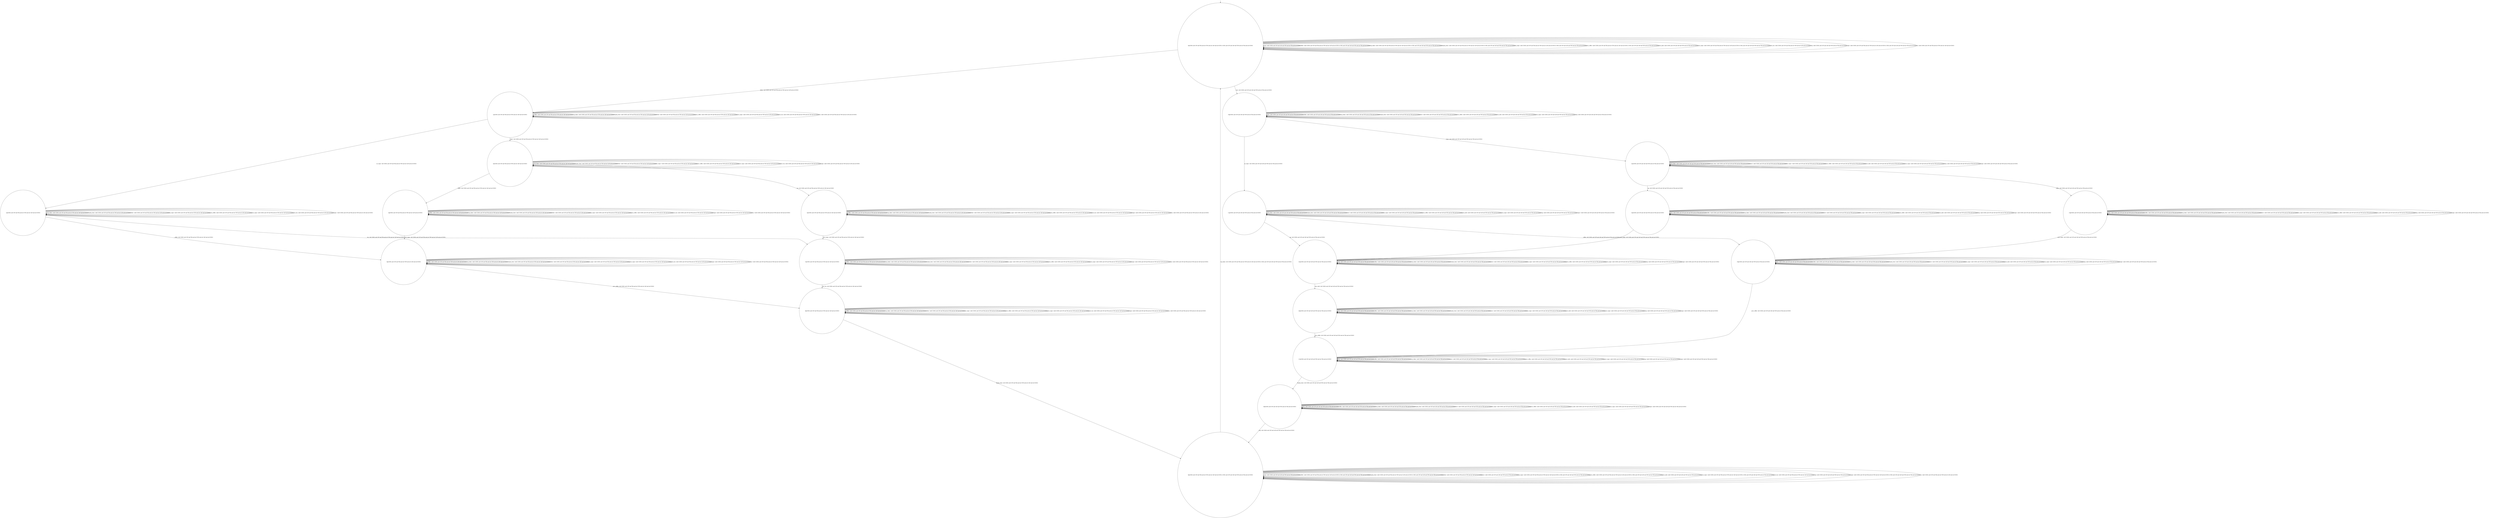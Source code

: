 digraph g {
	edge [lblstyle="above, sloped"];
	s0 [shape="circle" label="0@[((DOL and COF and TEA and not TON and not CAP and not EUR) or (DOL and COF and CAP and TON and not TEA and not EUR))]"];
	s1 [shape="circle" label="1@[((DOL and COF and TEA and not TON and not CAP and not EUR))]"];
	s2 [shape="circle" label="2@[((DOL and COF and TEA and not TON and not CAP and not EUR))]"];
	s3 [shape="circle" label="3@[((DOL and COF and TEA and not TON and not CAP and not EUR))]"];
	s4 [shape="circle" label="4@[((DOL and COF and TEA and not TON and not CAP and not EUR))]"];
	s5 [shape="circle" label="5@[((DOL and COF and TEA and not TON and not CAP and not EUR))]"];
	s6 [shape="circle" label="6@[((DOL and COF and TEA and not TON and not CAP and not EUR))]"];
	s7 [shape="circle" label="7@[((DOL and COF and TEA and not TON and not CAP and not EUR))]"];
	s8 [shape="circle" label="8@[((DOL and COF and TEA and not TON and not CAP and not EUR))]"];
	s9 [shape="circle" label="9@[((DOL and COF and TEA and not TON and not CAP and not EUR) or (DOL and COF and CAP and TON and not TEA and not EUR))]"];
	s10 [shape="circle" label="10@[((DOL and COF and CAP and TON and not TEA and not EUR))]"];
	s11 [shape="circle" label="11@[((DOL and COF and CAP and TON and not TEA and not EUR))]"];
	s12 [shape="circle" label="12@[((DOL and COF and CAP and TON and not TEA and not EUR))]"];
	s13 [shape="circle" label="13@[((DOL and COF and CAP and TON and not TEA and not EUR))]"];
	s14 [shape="circle" label="14@[((DOL and COF and CAP and TON and not TEA and not EUR))]"];
	s15 [shape="circle" label="15@[((DOL and COF and CAP and TON and not TEA and not EUR))]"];
	s16 [shape="circle" label="16@[((DOL and COF and CAP and TON and not TEA and not EUR))]"];
	s17 [shape="circle" label="17@[((DOL and COF and CAP and TON and not TEA and not EUR))]"];
	s18 [shape="circle" label="18@[((DOL and COF and CAP and TON and not TEA and not EUR))]"];
	s19 [shape="circle" label="19@[((DOL and COF and CAP and TON and not TEA and not EUR))]"];
	s0 -> s0 [label="cap / nok() [((DOL and COF and CAP and TON and not TEA and not EUR))]"];
	s0 -> s0 [label="coffee / nok() [((DOL and COF and TEA and not TON and not CAP and not EUR) or (DOL and COF and CAP and TON and not TEA and not EUR))]"];
	s0 -> s0 [label="cup_taken / nok() [((DOL and COF and TEA and not TON and not CAP and not EUR) or (DOL and COF and CAP and TON and not TEA and not EUR))]"];
	s0 -> s0 [label="display_done / nok() [((DOL and COF and TEA and not TON and not CAP and not EUR) or (DOL and COF and CAP and TON and not TEA and not EUR))]"];
	s0 -> s1 [label="dollar / ok() [((DOL and COF and TEA and not TON and not CAP and not EUR))]"];
	s0 -> s10 [label="euro / ok() [((DOL and COF and CAP and TON and not TEA and not EUR))]"];
	s0 -> s0 [label="no_sugar / nok() [((DOL and COF and TEA and not TON and not CAP and not EUR) or (DOL and COF and CAP and TON and not TEA and not EUR))]"];
	s0 -> s0 [label="pour_coffee / nok() [((DOL and COF and TEA and not TON and not CAP and not EUR) or (DOL and COF and CAP and TON and not TEA and not EUR))]"];
	s0 -> s0 [label="pour_milk / nok() [((DOL and COF and CAP and TON and not TEA and not EUR))]"];
	s0 -> s0 [label="pour_sugar / nok() [((DOL and COF and TEA and not TON and not CAP and not EUR) or (DOL and COF and CAP and TON and not TEA and not EUR))]"];
	s0 -> s0 [label="pour_tea / nok() [((DOL and COF and TEA and not TON and not CAP and not EUR))]"];
	s0 -> s0 [label="ring / nok() [((DOL and COF and CAP and TON and not TEA and not EUR))]"];
	s0 -> s0 [label="sugar / nok() [((DOL and COF and TEA and not TON and not CAP and not EUR) or (DOL and COF and CAP and TON and not TEA and not EUR))]"];
	s0 -> s0 [label="tea / nok() [((DOL and COF and TEA and not TON and not CAP and not EUR))]"];
	s1 -> s1 [label="coffee / nok() [((DOL and COF and TEA and not TON and not CAP and not EUR))]"];
	s1 -> s1 [label="cup_taken / nok() [((DOL and COF and TEA and not TON and not CAP and not EUR))]"];
	s1 -> s1 [label="display_done / nok() [((DOL and COF and TEA and not TON and not CAP and not EUR))]"];
	s1 -> s1 [label="dollar / nok() [((DOL and COF and TEA and not TON and not CAP and not EUR))]"];
	s1 -> s2 [label="no_sugar / ok() [((DOL and COF and TEA and not TON and not CAP and not EUR))]"];
	s1 -> s1 [label="pour_coffee / nok() [((DOL and COF and TEA and not TON and not CAP and not EUR))]"];
	s1 -> s1 [label="pour_sugar / nok() [((DOL and COF and TEA and not TON and not CAP and not EUR))]"];
	s1 -> s1 [label="pour_tea / nok() [((DOL and COF and TEA and not TON and not CAP and not EUR))]"];
	s1 -> s3 [label="sugar / ok() [((DOL and COF and TEA and not TON and not CAP and not EUR))]"];
	s1 -> s1 [label="tea / nok() [((DOL and COF and TEA and not TON and not CAP and not EUR))]"];
	s2 -> s6 [label="coffee / ok() [((DOL and COF and TEA and not TON and not CAP and not EUR))]"];
	s2 -> s2 [label="cup_taken / nok() [((DOL and COF and TEA and not TON and not CAP and not EUR))]"];
	s2 -> s2 [label="display_done / nok() [((DOL and COF and TEA and not TON and not CAP and not EUR))]"];
	s2 -> s2 [label="dollar / nok() [((DOL and COF and TEA and not TON and not CAP and not EUR))]"];
	s2 -> s2 [label="no_sugar / nok() [((DOL and COF and TEA and not TON and not CAP and not EUR))]"];
	s2 -> s2 [label="pour_coffee / nok() [((DOL and COF and TEA and not TON and not CAP and not EUR))]"];
	s2 -> s2 [label="pour_sugar / nok() [((DOL and COF and TEA and not TON and not CAP and not EUR))]"];
	s2 -> s2 [label="pour_tea / nok() [((DOL and COF and TEA and not TON and not CAP and not EUR))]"];
	s2 -> s2 [label="sugar / void() [((DOL and COF and TEA and not TON and not CAP and not EUR))]"];
	s2 -> s7 [label="tea / ok() [((DOL and COF and TEA and not TON and not CAP and not EUR))]"];
	s3 -> s4 [label="coffee / ok() [((DOL and COF and TEA and not TON and not CAP and not EUR))]"];
	s3 -> s3 [label="cup_taken / nok() [((DOL and COF and TEA and not TON and not CAP and not EUR))]"];
	s3 -> s3 [label="display_done / nok() [((DOL and COF and TEA and not TON and not CAP and not EUR))]"];
	s3 -> s3 [label="dollar / nok() [((DOL and COF and TEA and not TON and not CAP and not EUR))]"];
	s3 -> s3 [label="no_sugar / void() [((DOL and COF and TEA and not TON and not CAP and not EUR))]"];
	s3 -> s3 [label="pour_coffee / nok() [((DOL and COF and TEA and not TON and not CAP and not EUR))]"];
	s3 -> s3 [label="pour_sugar / nok() [((DOL and COF and TEA and not TON and not CAP and not EUR))]"];
	s3 -> s3 [label="pour_tea / nok() [((DOL and COF and TEA and not TON and not CAP and not EUR))]"];
	s3 -> s3 [label="sugar / nok() [((DOL and COF and TEA and not TON and not CAP and not EUR))]"];
	s3 -> s5 [label="tea / ok() [((DOL and COF and TEA and not TON and not CAP and not EUR))]"];
	s4 -> s4 [label="coffee / nok() [((DOL and COF and TEA and not TON and not CAP and not EUR))]"];
	s4 -> s4 [label="cup_taken / nok() [((DOL and COF and TEA and not TON and not CAP and not EUR))]"];
	s4 -> s4 [label="display_done / nok() [((DOL and COF and TEA and not TON and not CAP and not EUR))]"];
	s4 -> s4 [label="dollar / nok() [((DOL and COF and TEA and not TON and not CAP and not EUR))]"];
	s4 -> s4 [label="no_sugar / nok() [((DOL and COF and TEA and not TON and not CAP and not EUR))]"];
	s4 -> s4 [label="pour_coffee / nok() [((DOL and COF and TEA and not TON and not CAP and not EUR))]"];
	s4 -> s6 [label="pour_sugar / ok() [((DOL and COF and TEA and not TON and not CAP and not EUR))]"];
	s4 -> s4 [label="pour_tea / nok() [((DOL and COF and TEA and not TON and not CAP and not EUR))]"];
	s4 -> s4 [label="sugar / nok() [((DOL and COF and TEA and not TON and not CAP and not EUR))]"];
	s4 -> s4 [label="tea / void() [((DOL and COF and TEA and not TON and not CAP and not EUR))]"];
	s5 -> s5 [label="coffee / void() [((DOL and COF and TEA and not TON and not CAP and not EUR))]"];
	s5 -> s5 [label="cup_taken / nok() [((DOL and COF and TEA and not TON and not CAP and not EUR))]"];
	s5 -> s5 [label="display_done / nok() [((DOL and COF and TEA and not TON and not CAP and not EUR))]"];
	s5 -> s5 [label="dollar / nok() [((DOL and COF and TEA and not TON and not CAP and not EUR))]"];
	s5 -> s5 [label="no_sugar / nok() [((DOL and COF and TEA and not TON and not CAP and not EUR))]"];
	s5 -> s5 [label="pour_coffee / nok() [((DOL and COF and TEA and not TON and not CAP and not EUR))]"];
	s5 -> s7 [label="pour_sugar / ok() [((DOL and COF and TEA and not TON and not CAP and not EUR))]"];
	s5 -> s5 [label="pour_tea / nok() [((DOL and COF and TEA and not TON and not CAP and not EUR))]"];
	s5 -> s5 [label="sugar / nok() [((DOL and COF and TEA and not TON and not CAP and not EUR))]"];
	s5 -> s5 [label="tea / nok() [((DOL and COF and TEA and not TON and not CAP and not EUR))]"];
	s6 -> s6 [label="coffee / nok() [((DOL and COF and TEA and not TON and not CAP and not EUR))]"];
	s6 -> s6 [label="cup_taken / nok() [((DOL and COF and TEA and not TON and not CAP and not EUR))]"];
	s6 -> s6 [label="display_done / nok() [((DOL and COF and TEA and not TON and not CAP and not EUR))]"];
	s6 -> s6 [label="dollar / nok() [((DOL and COF and TEA and not TON and not CAP and not EUR))]"];
	s6 -> s6 [label="no_sugar / nok() [((DOL and COF and TEA and not TON and not CAP and not EUR))]"];
	s6 -> s8 [label="pour_coffee / ok() [((DOL and COF and TEA and not TON and not CAP and not EUR))]"];
	s6 -> s6 [label="pour_sugar / nok() [((DOL and COF and TEA and not TON and not CAP and not EUR))]"];
	s6 -> s6 [label="pour_tea / nok() [((DOL and COF and TEA and not TON and not CAP and not EUR))]"];
	s6 -> s6 [label="sugar / nok() [((DOL and COF and TEA and not TON and not CAP and not EUR))]"];
	s6 -> s6 [label="tea / void() [((DOL and COF and TEA and not TON and not CAP and not EUR))]"];
	s7 -> s7 [label="coffee / void() [((DOL and COF and TEA and not TON and not CAP and not EUR))]"];
	s7 -> s7 [label="cup_taken / nok() [((DOL and COF and TEA and not TON and not CAP and not EUR))]"];
	s7 -> s7 [label="display_done / nok() [((DOL and COF and TEA and not TON and not CAP and not EUR))]"];
	s7 -> s7 [label="dollar / nok() [((DOL and COF and TEA and not TON and not CAP and not EUR))]"];
	s7 -> s7 [label="no_sugar / nok() [((DOL and COF and TEA and not TON and not CAP and not EUR))]"];
	s7 -> s7 [label="pour_coffee / nok() [((DOL and COF and TEA and not TON and not CAP and not EUR))]"];
	s7 -> s7 [label="pour_sugar / nok() [((DOL and COF and TEA and not TON and not CAP and not EUR))]"];
	s7 -> s8 [label="pour_tea / ok() [((DOL and COF and TEA and not TON and not CAP and not EUR))]"];
	s7 -> s7 [label="sugar / nok() [((DOL and COF and TEA and not TON and not CAP and not EUR))]"];
	s7 -> s7 [label="tea / nok() [((DOL and COF and TEA and not TON and not CAP and not EUR))]"];
	s8 -> s8 [label="coffee / nok() [((DOL and COF and TEA and not TON and not CAP and not EUR))]"];
	s8 -> s8 [label="cup_taken / nok() [((DOL and COF and TEA and not TON and not CAP and not EUR))]"];
	s8 -> s9 [label="display_done / ok() [((DOL and COF and TEA and not TON and not CAP and not EUR))]"];
	s8 -> s8 [label="dollar / nok() [((DOL and COF and TEA and not TON and not CAP and not EUR))]"];
	s8 -> s8 [label="no_sugar / nok() [((DOL and COF and TEA and not TON and not CAP and not EUR))]"];
	s8 -> s8 [label="pour_coffee / nok() [((DOL and COF and TEA and not TON and not CAP and not EUR))]"];
	s8 -> s8 [label="pour_sugar / nok() [((DOL and COF and TEA and not TON and not CAP and not EUR))]"];
	s8 -> s8 [label="pour_tea / nok() [((DOL and COF and TEA and not TON and not CAP and not EUR))]"];
	s8 -> s8 [label="sugar / nok() [((DOL and COF and TEA and not TON and not CAP and not EUR))]"];
	s8 -> s8 [label="tea / nok() [((DOL and COF and TEA and not TON and not CAP and not EUR))]"];
	s9 -> s9 [label="cap / nok() [((DOL and COF and CAP and TON and not TEA and not EUR))]"];
	s9 -> s9 [label="coffee / nok() [((DOL and COF and TEA and not TON and not CAP and not EUR) or (DOL and COF and CAP and TON and not TEA and not EUR))]"];
	s9 -> s0 [label="cup_taken / ok() [((DOL and COF and TEA and not TON and not CAP and not EUR) or (DOL and COF and CAP and TON and not TEA and not EUR))]"];
	s9 -> s9 [label="display_done / nok() [((DOL and COF and TEA and not TON and not CAP and not EUR) or (DOL and COF and CAP and TON and not TEA and not EUR))]"];
	s9 -> s9 [label="dollar / nok() [((DOL and COF and TEA and not TON and not CAP and not EUR))]"];
	s9 -> s9 [label="euro / nok() [((DOL and COF and CAP and TON and not TEA and not EUR))]"];
	s9 -> s9 [label="no_sugar / nok() [((DOL and COF and TEA and not TON and not CAP and not EUR) or (DOL and COF and CAP and TON and not TEA and not EUR))]"];
	s9 -> s9 [label="pour_coffee / nok() [((DOL and COF and TEA and not TON and not CAP and not EUR) or (DOL and COF and CAP and TON and not TEA and not EUR))]"];
	s9 -> s9 [label="pour_milk / nok() [((DOL and COF and CAP and TON and not TEA and not EUR))]"];
	s9 -> s9 [label="pour_sugar / nok() [((DOL and COF and TEA and not TON and not CAP and not EUR) or (DOL and COF and CAP and TON and not TEA and not EUR))]"];
	s9 -> s9 [label="pour_tea / nok() [((DOL and COF and TEA and not TON and not CAP and not EUR))]"];
	s9 -> s9 [label="ring / nok() [((DOL and COF and CAP and TON and not TEA and not EUR))]"];
	s9 -> s9 [label="sugar / nok() [((DOL and COF and TEA and not TON and not CAP and not EUR) or (DOL and COF and CAP and TON and not TEA and not EUR))]"];
	s9 -> s9 [label="tea / nok() [((DOL and COF and TEA and not TON and not CAP and not EUR))]"];
	s10 -> s10 [label="cap / nok() [((DOL and COF and CAP and TON and not TEA and not EUR))]"];
	s10 -> s10 [label="coffee / nok() [((DOL and COF and CAP and TON and not TEA and not EUR))]"];
	s10 -> s10 [label="cup_taken / nok() [((DOL and COF and CAP and TON and not TEA and not EUR))]"];
	s10 -> s10 [label="display_done / nok() [((DOL and COF and CAP and TON and not TEA and not EUR))]"];
	s10 -> s10 [label="euro / nok() [((DOL and COF and CAP and TON and not TEA and not EUR))]"];
	s10 -> s11 [label="no_sugar / ok() [((DOL and COF and CAP and TON and not TEA and not EUR))]"];
	s10 -> s10 [label="pour_coffee / nok() [((DOL and COF and CAP and TON and not TEA and not EUR))]"];
	s10 -> s10 [label="pour_milk / nok() [((DOL and COF and CAP and TON and not TEA and not EUR))]"];
	s10 -> s10 [label="pour_sugar / nok() [((DOL and COF and CAP and TON and not TEA and not EUR))]"];
	s10 -> s10 [label="ring / nok() [((DOL and COF and CAP and TON and not TEA and not EUR))]"];
	s10 -> s12 [label="sugar / ok() [((DOL and COF and CAP and TON and not TEA and not EUR))]"];
	s11 -> s15 [label="cap / ok() [((DOL and COF and CAP and TON and not TEA and not EUR))]"];
	s11 -> s16 [label="coffee / ok() [((DOL and COF and CAP and TON and not TEA and not EUR))]"];
	s11 -> s11 [label="cup_taken / nok() [((DOL and COF and CAP and TON and not TEA and not EUR))]"];
	s11 -> s11 [label="display_done / nok() [((DOL and COF and CAP and TON and not TEA and not EUR))]"];
	s11 -> s11 [label="euro / nok() [((DOL and COF and CAP and TON and not TEA and not EUR))]"];
	s11 -> s11 [label="no_sugar / nok() [((DOL and COF and CAP and TON and not TEA and not EUR))]"];
	s11 -> s11 [label="pour_coffee / nok() [((DOL and COF and CAP and TON and not TEA and not EUR))]"];
	s11 -> s11 [label="pour_milk / nok() [((DOL and COF and CAP and TON and not TEA and not EUR))]"];
	s11 -> s11 [label="pour_sugar / nok() [((DOL and COF and CAP and TON and not TEA and not EUR))]"];
	s11 -> s11 [label="ring / nok() [((DOL and COF and CAP and TON and not TEA and not EUR))]"];
	s11 -> s11 [label="sugar / void() [((DOL and COF and CAP and TON and not TEA and not EUR))]"];
	s12 -> s13 [label="cap / ok() [((DOL and COF and CAP and TON and not TEA and not EUR))]"];
	s12 -> s14 [label="coffee / ok() [((DOL and COF and CAP and TON and not TEA and not EUR))]"];
	s12 -> s12 [label="cup_taken / nok() [((DOL and COF and CAP and TON and not TEA and not EUR))]"];
	s12 -> s12 [label="display_done / nok() [((DOL and COF and CAP and TON and not TEA and not EUR))]"];
	s12 -> s12 [label="euro / nok() [((DOL and COF and CAP and TON and not TEA and not EUR))]"];
	s12 -> s12 [label="no_sugar / void() [((DOL and COF and CAP and TON and not TEA and not EUR))]"];
	s12 -> s12 [label="pour_coffee / nok() [((DOL and COF and CAP and TON and not TEA and not EUR))]"];
	s12 -> s12 [label="pour_milk / nok() [((DOL and COF and CAP and TON and not TEA and not EUR))]"];
	s12 -> s12 [label="pour_sugar / nok() [((DOL and COF and CAP and TON and not TEA and not EUR))]"];
	s12 -> s12 [label="ring / nok() [((DOL and COF and CAP and TON and not TEA and not EUR))]"];
	s12 -> s12 [label="sugar / nok() [((DOL and COF and CAP and TON and not TEA and not EUR))]"];
	s13 -> s13 [label="cap / nok() [((DOL and COF and CAP and TON and not TEA and not EUR))]"];
	s13 -> s13 [label="coffee / void() [((DOL and COF and CAP and TON and not TEA and not EUR))]"];
	s13 -> s13 [label="cup_taken / nok() [((DOL and COF and CAP and TON and not TEA and not EUR))]"];
	s13 -> s13 [label="display_done / nok() [((DOL and COF and CAP and TON and not TEA and not EUR))]"];
	s13 -> s13 [label="euro / nok() [((DOL and COF and CAP and TON and not TEA and not EUR))]"];
	s13 -> s13 [label="no_sugar / nok() [((DOL and COF and CAP and TON and not TEA and not EUR))]"];
	s13 -> s13 [label="pour_coffee / nok() [((DOL and COF and CAP and TON and not TEA and not EUR))]"];
	s13 -> s13 [label="pour_milk / nok() [((DOL and COF and CAP and TON and not TEA and not EUR))]"];
	s13 -> s15 [label="pour_sugar / ok() [((DOL and COF and CAP and TON and not TEA and not EUR))]"];
	s13 -> s13 [label="ring / nok() [((DOL and COF and CAP and TON and not TEA and not EUR))]"];
	s13 -> s13 [label="sugar / nok() [((DOL and COF and CAP and TON and not TEA and not EUR))]"];
	s14 -> s14 [label="cap / void() [((DOL and COF and CAP and TON and not TEA and not EUR))]"];
	s14 -> s14 [label="coffee / nok() [((DOL and COF and CAP and TON and not TEA and not EUR))]"];
	s14 -> s14 [label="cup_taken / nok() [((DOL and COF and CAP and TON and not TEA and not EUR))]"];
	s14 -> s14 [label="display_done / nok() [((DOL and COF and CAP and TON and not TEA and not EUR))]"];
	s14 -> s14 [label="euro / nok() [((DOL and COF and CAP and TON and not TEA and not EUR))]"];
	s14 -> s14 [label="no_sugar / nok() [((DOL and COF and CAP and TON and not TEA and not EUR))]"];
	s14 -> s14 [label="pour_coffee / nok() [((DOL and COF and CAP and TON and not TEA and not EUR))]"];
	s14 -> s14 [label="pour_milk / nok() [((DOL and COF and CAP and TON and not TEA and not EUR))]"];
	s14 -> s16 [label="pour_sugar / ok() [((DOL and COF and CAP and TON and not TEA and not EUR))]"];
	s14 -> s14 [label="ring / nok() [((DOL and COF and CAP and TON and not TEA and not EUR))]"];
	s14 -> s14 [label="sugar / nok() [((DOL and COF and CAP and TON and not TEA and not EUR))]"];
	s15 -> s15 [label="cap / nok() [((DOL and COF and CAP and TON and not TEA and not EUR))]"];
	s15 -> s15 [label="coffee / void() [((DOL and COF and CAP and TON and not TEA and not EUR))]"];
	s15 -> s15 [label="cup_taken / nok() [((DOL and COF and CAP and TON and not TEA and not EUR))]"];
	s15 -> s15 [label="display_done / nok() [((DOL and COF and CAP and TON and not TEA and not EUR))]"];
	s15 -> s15 [label="euro / nok() [((DOL and COF and CAP and TON and not TEA and not EUR))]"];
	s15 -> s15 [label="no_sugar / nok() [((DOL and COF and CAP and TON and not TEA and not EUR))]"];
	s15 -> s15 [label="pour_coffee / nok() [((DOL and COF and CAP and TON and not TEA and not EUR))]"];
	s15 -> s18 [label="pour_milk / ok() [((DOL and COF and CAP and TON and not TEA and not EUR))]"];
	s15 -> s15 [label="pour_sugar / nok() [((DOL and COF and CAP and TON and not TEA and not EUR))]"];
	s15 -> s15 [label="ring / nok() [((DOL and COF and CAP and TON and not TEA and not EUR))]"];
	s15 -> s15 [label="sugar / nok() [((DOL and COF and CAP and TON and not TEA and not EUR))]"];
	s16 -> s16 [label="cap / void() [((DOL and COF and CAP and TON and not TEA and not EUR))]"];
	s16 -> s16 [label="coffee / nok() [((DOL and COF and CAP and TON and not TEA and not EUR))]"];
	s16 -> s16 [label="cup_taken / nok() [((DOL and COF and CAP and TON and not TEA and not EUR))]"];
	s16 -> s16 [label="display_done / nok() [((DOL and COF and CAP and TON and not TEA and not EUR))]"];
	s16 -> s16 [label="euro / nok() [((DOL and COF and CAP and TON and not TEA and not EUR))]"];
	s16 -> s16 [label="no_sugar / nok() [((DOL and COF and CAP and TON and not TEA and not EUR))]"];
	s16 -> s17 [label="pour_coffee / ok() [((DOL and COF and CAP and TON and not TEA and not EUR))]"];
	s16 -> s16 [label="pour_milk / nok() [((DOL and COF and CAP and TON and not TEA and not EUR))]"];
	s16 -> s16 [label="pour_sugar / nok() [((DOL and COF and CAP and TON and not TEA and not EUR))]"];
	s16 -> s16 [label="ring / nok() [((DOL and COF and CAP and TON and not TEA and not EUR))]"];
	s16 -> s16 [label="sugar / nok() [((DOL and COF and CAP and TON and not TEA and not EUR))]"];
	s17 -> s17 [label="cap / nok() [((DOL and COF and CAP and TON and not TEA and not EUR))]"];
	s17 -> s17 [label="coffee / nok() [((DOL and COF and CAP and TON and not TEA and not EUR))]"];
	s17 -> s17 [label="cup_taken / nok() [((DOL and COF and CAP and TON and not TEA and not EUR))]"];
	s17 -> s19 [label="display_done / ok() [((DOL and COF and CAP and TON and not TEA and not EUR))]"];
	s17 -> s17 [label="euro / nok() [((DOL and COF and CAP and TON and not TEA and not EUR))]"];
	s17 -> s17 [label="no_sugar / nok() [((DOL and COF and CAP and TON and not TEA and not EUR))]"];
	s17 -> s17 [label="pour_coffee / nok() [((DOL and COF and CAP and TON and not TEA and not EUR))]"];
	s17 -> s17 [label="pour_milk / nok() [((DOL and COF and CAP and TON and not TEA and not EUR))]"];
	s17 -> s17 [label="pour_sugar / nok() [((DOL and COF and CAP and TON and not TEA and not EUR))]"];
	s17 -> s17 [label="ring / nok() [((DOL and COF and CAP and TON and not TEA and not EUR))]"];
	s17 -> s17 [label="sugar / nok() [((DOL and COF and CAP and TON and not TEA and not EUR))]"];
	s18 -> s18 [label="cap / nok() [((DOL and COF and CAP and TON and not TEA and not EUR))]"];
	s18 -> s18 [label="coffee / nok() [((DOL and COF and CAP and TON and not TEA and not EUR))]"];
	s18 -> s18 [label="cup_taken / nok() [((DOL and COF and CAP and TON and not TEA and not EUR))]"];
	s18 -> s18 [label="display_done / nok() [((DOL and COF and CAP and TON and not TEA and not EUR))]"];
	s18 -> s18 [label="euro / nok() [((DOL and COF and CAP and TON and not TEA and not EUR))]"];
	s18 -> s18 [label="no_sugar / nok() [((DOL and COF and CAP and TON and not TEA and not EUR))]"];
	s18 -> s17 [label="pour_coffee / ok() [((DOL and COF and CAP and TON and not TEA and not EUR))]"];
	s18 -> s18 [label="pour_milk / nok() [((DOL and COF and CAP and TON and not TEA and not EUR))]"];
	s18 -> s18 [label="pour_sugar / nok() [((DOL and COF and CAP and TON and not TEA and not EUR))]"];
	s18 -> s18 [label="ring / nok() [((DOL and COF and CAP and TON and not TEA and not EUR))]"];
	s18 -> s18 [label="sugar / nok() [((DOL and COF and CAP and TON and not TEA and not EUR))]"];
	s19 -> s19 [label="cap / nok() [((DOL and COF and CAP and TON and not TEA and not EUR))]"];
	s19 -> s19 [label="coffee / nok() [((DOL and COF and CAP and TON and not TEA and not EUR))]"];
	s19 -> s19 [label="cup_taken / nok() [((DOL and COF and CAP and TON and not TEA and not EUR))]"];
	s19 -> s19 [label="display_done / nok() [((DOL and COF and CAP and TON and not TEA and not EUR))]"];
	s19 -> s19 [label="euro / nok() [((DOL and COF and CAP and TON and not TEA and not EUR))]"];
	s19 -> s19 [label="no_sugar / nok() [((DOL and COF and CAP and TON and not TEA and not EUR))]"];
	s19 -> s19 [label="pour_coffee / nok() [((DOL and COF and CAP and TON and not TEA and not EUR))]"];
	s19 -> s19 [label="pour_milk / nok() [((DOL and COF and CAP and TON and not TEA and not EUR))]"];
	s19 -> s19 [label="pour_sugar / nok() [((DOL and COF and CAP and TON and not TEA and not EUR))]"];
	s19 -> s9 [label="ring / ok() [((DOL and COF and CAP and TON and not TEA and not EUR))]"];
	s19 -> s19 [label="sugar / nok() [((DOL and COF and CAP and TON and not TEA and not EUR))]"];
	__start0 [label="" shape="none" width="0" height="0"];
	__start0 -> s0;
}